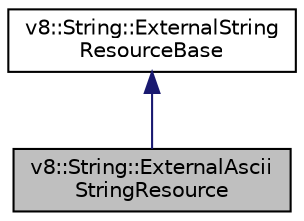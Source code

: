 digraph "v8::String::ExternalAsciiStringResource"
{
  edge [fontname="Helvetica",fontsize="10",labelfontname="Helvetica",labelfontsize="10"];
  node [fontname="Helvetica",fontsize="10",shape=record];
  Node1 [label="v8::String::ExternalAscii\lStringResource",height=0.2,width=0.4,color="black", fillcolor="grey75", style="filled", fontcolor="black"];
  Node2 -> Node1 [dir="back",color="midnightblue",fontsize="10",style="solid",fontname="Helvetica"];
  Node2 [label="v8::String::ExternalString\lResourceBase",height=0.2,width=0.4,color="black", fillcolor="white", style="filled",URL="$classv8_1_1String_1_1ExternalStringResourceBase.html"];
}
